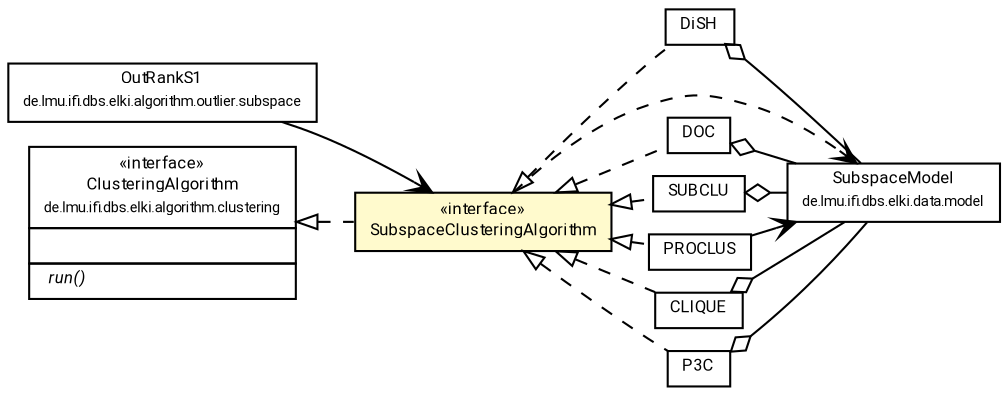#!/usr/local/bin/dot
#
# Class diagram 
# Generated by UMLGraph version R5_7_2-60-g0e99a6 (http://www.spinellis.gr/umlgraph/)
#

digraph G {
	graph [fontnames="svg"]
	edge [fontname="Roboto",fontsize=7,labelfontname="Roboto",labelfontsize=7,color="black"];
	node [fontname="Roboto",fontcolor="black",fontsize=8,shape=plaintext,margin=0,width=0,height=0];
	nodesep=0.15;
	ranksep=0.25;
	rankdir=LR;
	// de.lmu.ifi.dbs.elki.algorithm.outlier.subspace.OutRankS1
	c10093273 [label=<<table title="de.lmu.ifi.dbs.elki.algorithm.outlier.subspace.OutRankS1" border="0" cellborder="1" cellspacing="0" cellpadding="2" href="../../outlier/subspace/OutRankS1.html" target="_parent">
		<tr><td><table border="0" cellspacing="0" cellpadding="1">
		<tr><td align="center" balign="center"> <font face="Roboto">OutRankS1</font> </td></tr>
		<tr><td align="center" balign="center"> <font face="Roboto" point-size="7.0">de.lmu.ifi.dbs.elki.algorithm.outlier.subspace</font> </td></tr>
		</table></td></tr>
		</table>>, URL="../../outlier/subspace/OutRankS1.html"];
	// de.lmu.ifi.dbs.elki.algorithm.clustering.subspace.DiSH<V extends de.lmu.ifi.dbs.elki.data.NumberVector>
	c10093317 [label=<<table title="de.lmu.ifi.dbs.elki.algorithm.clustering.subspace.DiSH" border="0" cellborder="1" cellspacing="0" cellpadding="2" href="DiSH.html" target="_parent">
		<tr><td><table border="0" cellspacing="0" cellpadding="1">
		<tr><td align="center" balign="center"> <font face="Roboto">DiSH</font> </td></tr>
		</table></td></tr>
		</table>>, URL="DiSH.html"];
	// de.lmu.ifi.dbs.elki.data.model.SubspaceModel
	c10093723 [label=<<table title="de.lmu.ifi.dbs.elki.data.model.SubspaceModel" border="0" cellborder="1" cellspacing="0" cellpadding="2" href="../../../data/model/SubspaceModel.html" target="_parent">
		<tr><td><table border="0" cellspacing="0" cellpadding="1">
		<tr><td align="center" balign="center"> <font face="Roboto">SubspaceModel</font> </td></tr>
		<tr><td align="center" balign="center"> <font face="Roboto" point-size="7.0">de.lmu.ifi.dbs.elki.data.model</font> </td></tr>
		</table></td></tr>
		</table>>, URL="../../../data/model/SubspaceModel.html"];
	// de.lmu.ifi.dbs.elki.algorithm.clustering.ClusteringAlgorithm<C extends de.lmu.ifi.dbs.elki.data.Clustering<? extends de.lmu.ifi.dbs.elki.data.model.Model>>
	c10094045 [label=<<table title="de.lmu.ifi.dbs.elki.algorithm.clustering.ClusteringAlgorithm" border="0" cellborder="1" cellspacing="0" cellpadding="2" href="../ClusteringAlgorithm.html" target="_parent">
		<tr><td><table border="0" cellspacing="0" cellpadding="1">
		<tr><td align="center" balign="center"> &#171;interface&#187; </td></tr>
		<tr><td align="center" balign="center"> <font face="Roboto">ClusteringAlgorithm</font> </td></tr>
		<tr><td align="center" balign="center"> <font face="Roboto" point-size="7.0">de.lmu.ifi.dbs.elki.algorithm.clustering</font> </td></tr>
		</table></td></tr>
		<tr><td><table border="0" cellspacing="0" cellpadding="1">
		<tr><td align="left" balign="left">  </td></tr>
		</table></td></tr>
		<tr><td><table border="0" cellspacing="0" cellpadding="1">
		<tr><td align="left" balign="left"> <i> run()</i> </td></tr>
		</table></td></tr>
		</table>>, URL="../ClusteringAlgorithm.html"];
	// de.lmu.ifi.dbs.elki.algorithm.clustering.subspace.DOC<V extends de.lmu.ifi.dbs.elki.data.NumberVector>
	c10094049 [label=<<table title="de.lmu.ifi.dbs.elki.algorithm.clustering.subspace.DOC" border="0" cellborder="1" cellspacing="0" cellpadding="2" href="DOC.html" target="_parent">
		<tr><td><table border="0" cellspacing="0" cellpadding="1">
		<tr><td align="center" balign="center"> <font face="Roboto">DOC</font> </td></tr>
		</table></td></tr>
		</table>>, URL="DOC.html"];
	// de.lmu.ifi.dbs.elki.algorithm.clustering.subspace.SUBCLU<V extends de.lmu.ifi.dbs.elki.data.NumberVector>
	c10094053 [label=<<table title="de.lmu.ifi.dbs.elki.algorithm.clustering.subspace.SUBCLU" border="0" cellborder="1" cellspacing="0" cellpadding="2" href="SUBCLU.html" target="_parent">
		<tr><td><table border="0" cellspacing="0" cellpadding="1">
		<tr><td align="center" balign="center"> <font face="Roboto">SUBCLU</font> </td></tr>
		</table></td></tr>
		</table>>, URL="SUBCLU.html"];
	// de.lmu.ifi.dbs.elki.algorithm.clustering.subspace.SubspaceClusteringAlgorithm<M extends de.lmu.ifi.dbs.elki.data.model.SubspaceModel>
	c10094057 [label=<<table title="de.lmu.ifi.dbs.elki.algorithm.clustering.subspace.SubspaceClusteringAlgorithm" border="0" cellborder="1" cellspacing="0" cellpadding="2" bgcolor="lemonChiffon" href="SubspaceClusteringAlgorithm.html" target="_parent">
		<tr><td><table border="0" cellspacing="0" cellpadding="1">
		<tr><td align="center" balign="center"> &#171;interface&#187; </td></tr>
		<tr><td align="center" balign="center"> <font face="Roboto">SubspaceClusteringAlgorithm</font> </td></tr>
		</table></td></tr>
		</table>>, URL="SubspaceClusteringAlgorithm.html"];
	// de.lmu.ifi.dbs.elki.algorithm.clustering.subspace.PROCLUS<V extends de.lmu.ifi.dbs.elki.data.NumberVector>
	c10094062 [label=<<table title="de.lmu.ifi.dbs.elki.algorithm.clustering.subspace.PROCLUS" border="0" cellborder="1" cellspacing="0" cellpadding="2" href="PROCLUS.html" target="_parent">
		<tr><td><table border="0" cellspacing="0" cellpadding="1">
		<tr><td align="center" balign="center"> <font face="Roboto">PROCLUS</font> </td></tr>
		</table></td></tr>
		</table>>, URL="PROCLUS.html"];
	// de.lmu.ifi.dbs.elki.algorithm.clustering.subspace.CLIQUE
	c10094069 [label=<<table title="de.lmu.ifi.dbs.elki.algorithm.clustering.subspace.CLIQUE" border="0" cellborder="1" cellspacing="0" cellpadding="2" href="CLIQUE.html" target="_parent">
		<tr><td><table border="0" cellspacing="0" cellpadding="1">
		<tr><td align="center" balign="center"> <font face="Roboto">CLIQUE</font> </td></tr>
		</table></td></tr>
		</table>>, URL="CLIQUE.html"];
	// de.lmu.ifi.dbs.elki.algorithm.clustering.subspace.P3C<V extends de.lmu.ifi.dbs.elki.data.NumberVector>
	c10094071 [label=<<table title="de.lmu.ifi.dbs.elki.algorithm.clustering.subspace.P3C" border="0" cellborder="1" cellspacing="0" cellpadding="2" href="P3C.html" target="_parent">
		<tr><td><table border="0" cellspacing="0" cellpadding="1">
		<tr><td align="center" balign="center"> <font face="Roboto">P3C</font> </td></tr>
		</table></td></tr>
		</table>>, URL="P3C.html"];
	// de.lmu.ifi.dbs.elki.algorithm.clustering.subspace.DiSH<V extends de.lmu.ifi.dbs.elki.data.NumberVector> implements de.lmu.ifi.dbs.elki.algorithm.clustering.subspace.SubspaceClusteringAlgorithm<M extends de.lmu.ifi.dbs.elki.data.model.SubspaceModel>
	c10094057 -> c10093317 [arrowtail=empty,style=dashed,dir=back,weight=9];
	// de.lmu.ifi.dbs.elki.algorithm.clustering.subspace.DiSH<V extends de.lmu.ifi.dbs.elki.data.NumberVector> has de.lmu.ifi.dbs.elki.data.model.SubspaceModel
	c10093317 -> c10093723 [arrowhead=none,arrowtail=ediamond,dir=back,weight=4];
	// de.lmu.ifi.dbs.elki.algorithm.clustering.subspace.DOC<V extends de.lmu.ifi.dbs.elki.data.NumberVector> implements de.lmu.ifi.dbs.elki.algorithm.clustering.subspace.SubspaceClusteringAlgorithm<M extends de.lmu.ifi.dbs.elki.data.model.SubspaceModel>
	c10094057 -> c10094049 [arrowtail=empty,style=dashed,dir=back,weight=9];
	// de.lmu.ifi.dbs.elki.algorithm.clustering.subspace.DOC<V extends de.lmu.ifi.dbs.elki.data.NumberVector> has de.lmu.ifi.dbs.elki.data.model.SubspaceModel
	c10094049 -> c10093723 [arrowhead=none,arrowtail=ediamond,dir=back,weight=4];
	// de.lmu.ifi.dbs.elki.algorithm.clustering.subspace.SUBCLU<V extends de.lmu.ifi.dbs.elki.data.NumberVector> implements de.lmu.ifi.dbs.elki.algorithm.clustering.subspace.SubspaceClusteringAlgorithm<M extends de.lmu.ifi.dbs.elki.data.model.SubspaceModel>
	c10094057 -> c10094053 [arrowtail=empty,style=dashed,dir=back,weight=9];
	// de.lmu.ifi.dbs.elki.algorithm.clustering.subspace.SUBCLU<V extends de.lmu.ifi.dbs.elki.data.NumberVector> has de.lmu.ifi.dbs.elki.data.model.SubspaceModel
	c10094053 -> c10093723 [arrowhead=none,arrowtail=ediamond,dir=back,weight=4];
	// de.lmu.ifi.dbs.elki.algorithm.clustering.subspace.SubspaceClusteringAlgorithm<M extends de.lmu.ifi.dbs.elki.data.model.SubspaceModel> implements de.lmu.ifi.dbs.elki.algorithm.clustering.ClusteringAlgorithm<C extends de.lmu.ifi.dbs.elki.data.Clustering<? extends de.lmu.ifi.dbs.elki.data.model.Model>>
	c10094045 -> c10094057 [arrowtail=empty,style=dashed,dir=back,weight=9];
	// de.lmu.ifi.dbs.elki.algorithm.clustering.subspace.PROCLUS<V extends de.lmu.ifi.dbs.elki.data.NumberVector> implements de.lmu.ifi.dbs.elki.algorithm.clustering.subspace.SubspaceClusteringAlgorithm<M extends de.lmu.ifi.dbs.elki.data.model.SubspaceModel>
	c10094057 -> c10094062 [arrowtail=empty,style=dashed,dir=back,weight=9];
	// de.lmu.ifi.dbs.elki.algorithm.clustering.subspace.PROCLUS<V extends de.lmu.ifi.dbs.elki.data.NumberVector> navassoc de.lmu.ifi.dbs.elki.data.model.SubspaceModel
	c10094062 -> c10093723 [arrowhead=open,weight=1];
	// de.lmu.ifi.dbs.elki.algorithm.clustering.subspace.CLIQUE implements de.lmu.ifi.dbs.elki.algorithm.clustering.subspace.SubspaceClusteringAlgorithm<M extends de.lmu.ifi.dbs.elki.data.model.SubspaceModel>
	c10094057 -> c10094069 [arrowtail=empty,style=dashed,dir=back,weight=9];
	// de.lmu.ifi.dbs.elki.algorithm.clustering.subspace.CLIQUE has de.lmu.ifi.dbs.elki.data.model.SubspaceModel
	c10094069 -> c10093723 [arrowhead=none,arrowtail=ediamond,dir=back,weight=4];
	// de.lmu.ifi.dbs.elki.algorithm.clustering.subspace.P3C<V extends de.lmu.ifi.dbs.elki.data.NumberVector> implements de.lmu.ifi.dbs.elki.algorithm.clustering.subspace.SubspaceClusteringAlgorithm<M extends de.lmu.ifi.dbs.elki.data.model.SubspaceModel>
	c10094057 -> c10094071 [arrowtail=empty,style=dashed,dir=back,weight=9];
	// de.lmu.ifi.dbs.elki.algorithm.clustering.subspace.P3C<V extends de.lmu.ifi.dbs.elki.data.NumberVector> has de.lmu.ifi.dbs.elki.data.model.SubspaceModel
	c10094071 -> c10093723 [arrowhead=none,arrowtail=ediamond,dir=back,weight=4];
	// de.lmu.ifi.dbs.elki.algorithm.outlier.subspace.OutRankS1 navassoc de.lmu.ifi.dbs.elki.algorithm.clustering.subspace.SubspaceClusteringAlgorithm<M extends de.lmu.ifi.dbs.elki.data.model.SubspaceModel>
	c10093273 -> c10094057 [arrowhead=open,weight=1];
	// de.lmu.ifi.dbs.elki.algorithm.clustering.subspace.SubspaceClusteringAlgorithm<M extends de.lmu.ifi.dbs.elki.data.model.SubspaceModel> depend de.lmu.ifi.dbs.elki.data.model.SubspaceModel
	c10094057 -> c10093723 [arrowhead=open,style=dashed,weight=0];
}

